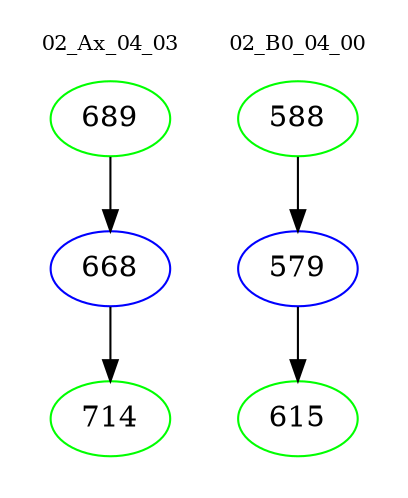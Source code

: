 digraph{
subgraph cluster_0 {
color = white
label = "02_Ax_04_03";
fontsize=10;
T0_689 [label="689", color="green"]
T0_689 -> T0_668 [color="black"]
T0_668 [label="668", color="blue"]
T0_668 -> T0_714 [color="black"]
T0_714 [label="714", color="green"]
}
subgraph cluster_1 {
color = white
label = "02_B0_04_00";
fontsize=10;
T1_588 [label="588", color="green"]
T1_588 -> T1_579 [color="black"]
T1_579 [label="579", color="blue"]
T1_579 -> T1_615 [color="black"]
T1_615 [label="615", color="green"]
}
}
